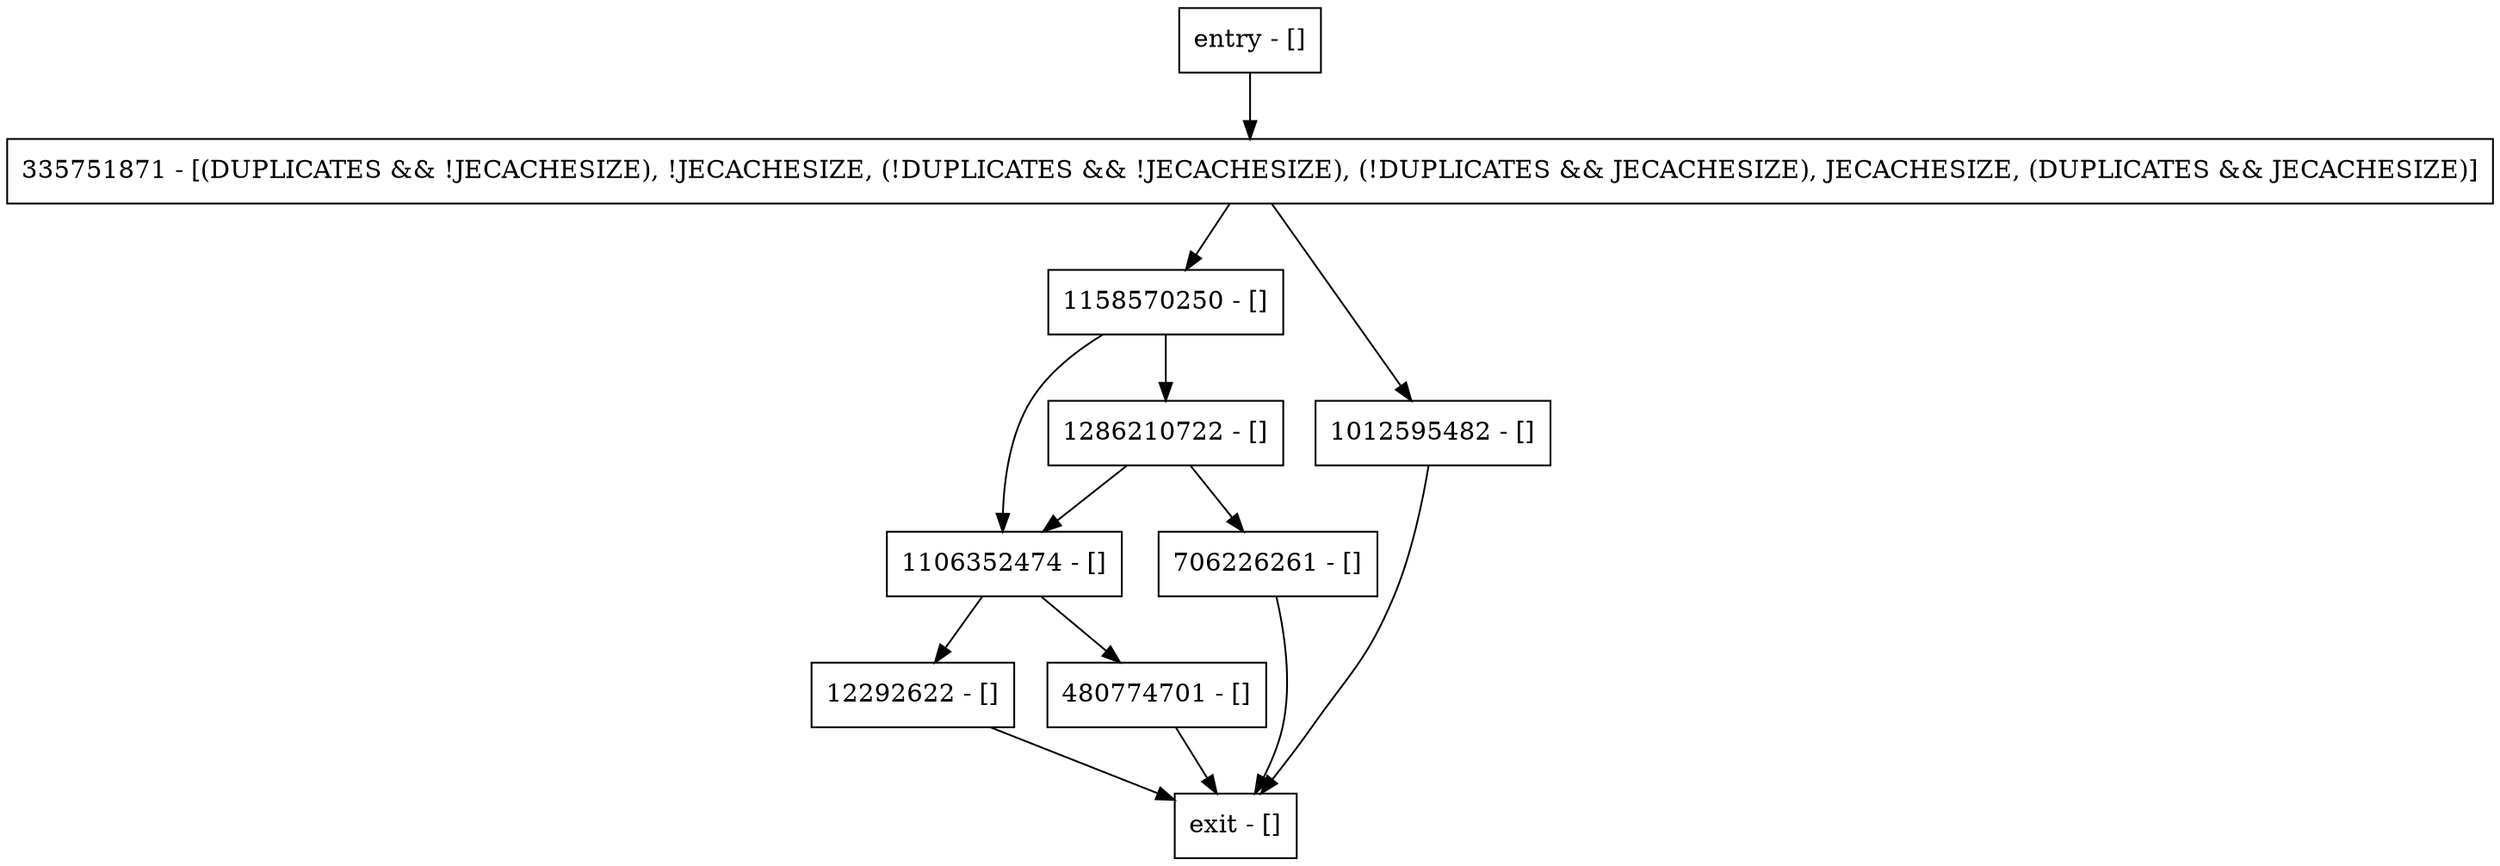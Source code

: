 digraph checkIfInvalid {
node [shape=record];
335751871 [label="335751871 - [(DUPLICATES && !JECACHESIZE), !JECACHESIZE, (!DUPLICATES && !JECACHESIZE), (!DUPLICATES && JECACHESIZE), JECACHESIZE, (DUPLICATES && JECACHESIZE)]"];
entry [label="entry - []"];
exit [label="exit - []"];
12292622 [label="12292622 - []"];
1158570250 [label="1158570250 - []"];
1012595482 [label="1012595482 - []"];
706226261 [label="706226261 - []"];
1106352474 [label="1106352474 - []"];
480774701 [label="480774701 - []"];
1286210722 [label="1286210722 - []"];
entry;
exit;
335751871 -> 1158570250;
335751871 -> 1012595482;
entry -> 335751871;
12292622 -> exit;
1158570250 -> 1106352474;
1158570250 -> 1286210722;
1012595482 -> exit;
706226261 -> exit;
1106352474 -> 12292622;
1106352474 -> 480774701;
480774701 -> exit;
1286210722 -> 706226261;
1286210722 -> 1106352474;
}
